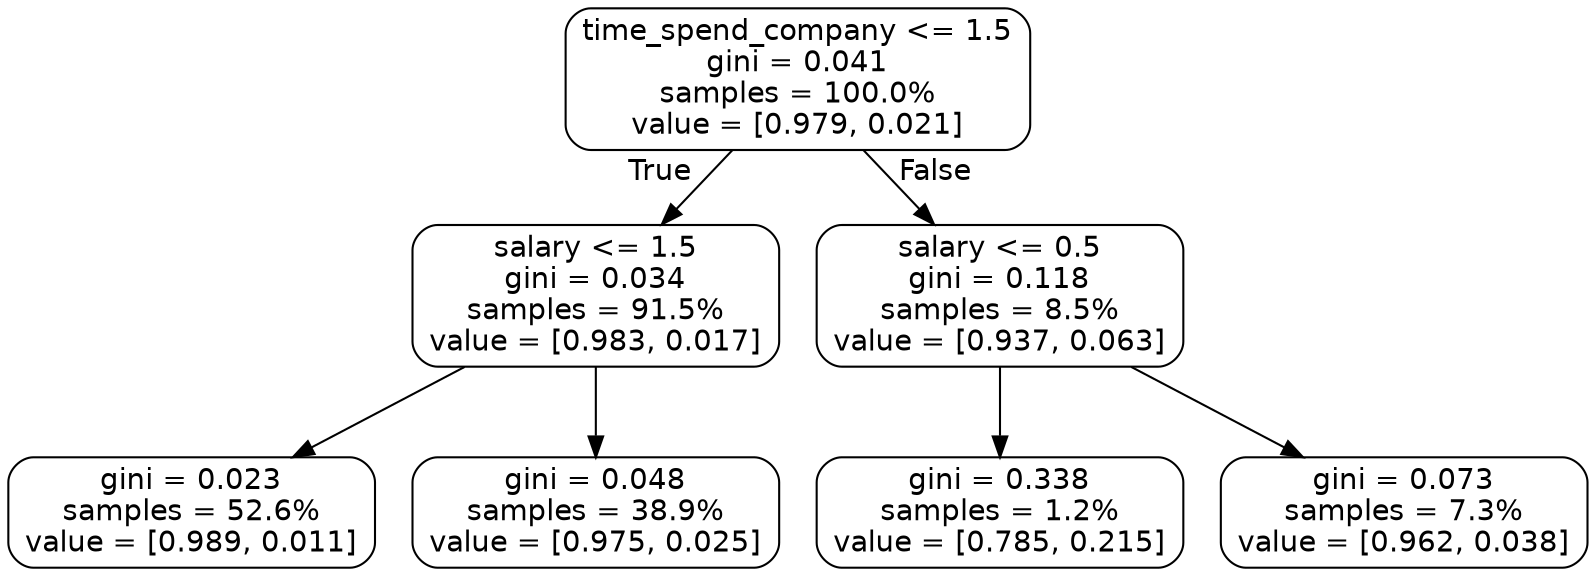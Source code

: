 digraph Tree {
node [shape=box, style="rounded", color="black", fontname=helvetica] ;
graph [ranksep=equally, splines=polyline] ;
edge [fontname=helvetica] ;
0 [label="time_spend_company <= 1.5\ngini = 0.041\nsamples = 100.0%\nvalue = [0.979, 0.021]"] ;
1 [label="salary <= 1.5\ngini = 0.034\nsamples = 91.5%\nvalue = [0.983, 0.017]"] ;
0 -> 1 [labeldistance=2.5, labelangle=45, headlabel="True"] ;
2 [label="gini = 0.023\nsamples = 52.6%\nvalue = [0.989, 0.011]"] ;
1 -> 2 ;
3 [label="gini = 0.048\nsamples = 38.9%\nvalue = [0.975, 0.025]"] ;
1 -> 3 ;
4 [label="salary <= 0.5\ngini = 0.118\nsamples = 8.5%\nvalue = [0.937, 0.063]"] ;
0 -> 4 [labeldistance=2.5, labelangle=-45, headlabel="False"] ;
5 [label="gini = 0.338\nsamples = 1.2%\nvalue = [0.785, 0.215]"] ;
4 -> 5 ;
6 [label="gini = 0.073\nsamples = 7.3%\nvalue = [0.962, 0.038]"] ;
4 -> 6 ;
{rank=same ; 0} ;
{rank=same ; 1; 4} ;
{rank=same ; 2; 3; 5; 6} ;
}